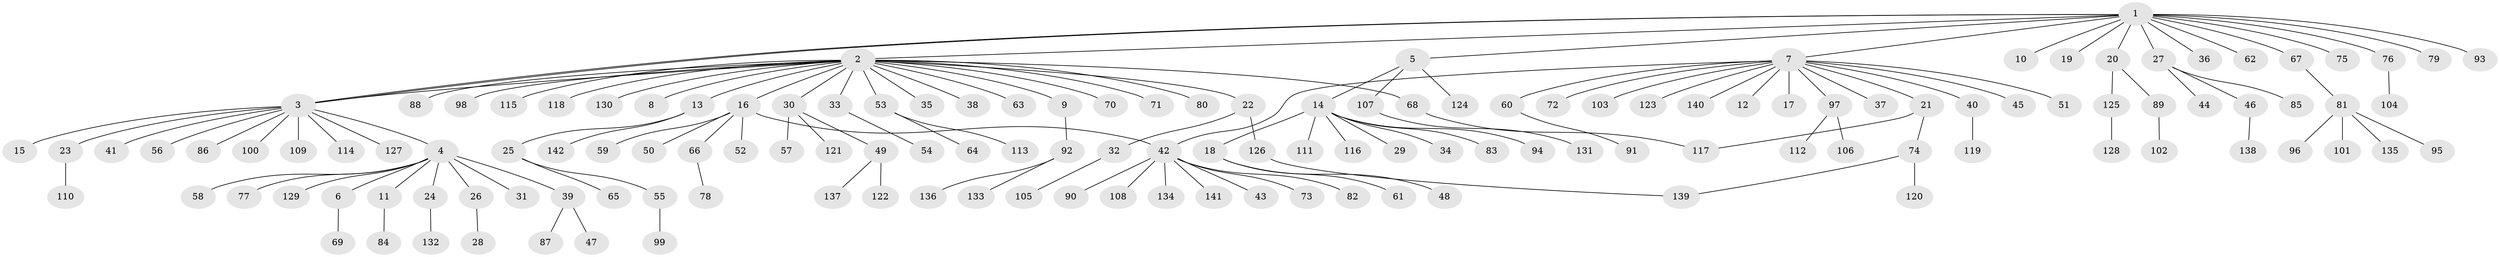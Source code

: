 // Generated by graph-tools (version 1.1) at 2025/11/02/27/25 16:11:10]
// undirected, 142 vertices, 146 edges
graph export_dot {
graph [start="1"]
  node [color=gray90,style=filled];
  1;
  2;
  3;
  4;
  5;
  6;
  7;
  8;
  9;
  10;
  11;
  12;
  13;
  14;
  15;
  16;
  17;
  18;
  19;
  20;
  21;
  22;
  23;
  24;
  25;
  26;
  27;
  28;
  29;
  30;
  31;
  32;
  33;
  34;
  35;
  36;
  37;
  38;
  39;
  40;
  41;
  42;
  43;
  44;
  45;
  46;
  47;
  48;
  49;
  50;
  51;
  52;
  53;
  54;
  55;
  56;
  57;
  58;
  59;
  60;
  61;
  62;
  63;
  64;
  65;
  66;
  67;
  68;
  69;
  70;
  71;
  72;
  73;
  74;
  75;
  76;
  77;
  78;
  79;
  80;
  81;
  82;
  83;
  84;
  85;
  86;
  87;
  88;
  89;
  90;
  91;
  92;
  93;
  94;
  95;
  96;
  97;
  98;
  99;
  100;
  101;
  102;
  103;
  104;
  105;
  106;
  107;
  108;
  109;
  110;
  111;
  112;
  113;
  114;
  115;
  116;
  117;
  118;
  119;
  120;
  121;
  122;
  123;
  124;
  125;
  126;
  127;
  128;
  129;
  130;
  131;
  132;
  133;
  134;
  135;
  136;
  137;
  138;
  139;
  140;
  141;
  142;
  1 -- 2;
  1 -- 3;
  1 -- 3;
  1 -- 5;
  1 -- 7;
  1 -- 10;
  1 -- 19;
  1 -- 20;
  1 -- 27;
  1 -- 36;
  1 -- 62;
  1 -- 67;
  1 -- 75;
  1 -- 76;
  1 -- 79;
  1 -- 93;
  2 -- 3;
  2 -- 8;
  2 -- 9;
  2 -- 13;
  2 -- 16;
  2 -- 22;
  2 -- 30;
  2 -- 33;
  2 -- 35;
  2 -- 38;
  2 -- 53;
  2 -- 63;
  2 -- 68;
  2 -- 70;
  2 -- 71;
  2 -- 80;
  2 -- 88;
  2 -- 98;
  2 -- 115;
  2 -- 118;
  2 -- 130;
  3 -- 4;
  3 -- 15;
  3 -- 23;
  3 -- 41;
  3 -- 56;
  3 -- 86;
  3 -- 100;
  3 -- 109;
  3 -- 114;
  3 -- 127;
  4 -- 6;
  4 -- 11;
  4 -- 24;
  4 -- 26;
  4 -- 31;
  4 -- 39;
  4 -- 58;
  4 -- 77;
  4 -- 129;
  5 -- 14;
  5 -- 107;
  5 -- 124;
  6 -- 69;
  7 -- 12;
  7 -- 17;
  7 -- 21;
  7 -- 37;
  7 -- 40;
  7 -- 42;
  7 -- 45;
  7 -- 51;
  7 -- 60;
  7 -- 72;
  7 -- 97;
  7 -- 103;
  7 -- 123;
  7 -- 140;
  9 -- 92;
  11 -- 84;
  13 -- 25;
  13 -- 142;
  14 -- 18;
  14 -- 29;
  14 -- 34;
  14 -- 83;
  14 -- 94;
  14 -- 111;
  14 -- 116;
  16 -- 42;
  16 -- 50;
  16 -- 52;
  16 -- 59;
  16 -- 66;
  18 -- 48;
  18 -- 61;
  20 -- 89;
  20 -- 125;
  21 -- 74;
  21 -- 117;
  22 -- 32;
  22 -- 126;
  23 -- 110;
  24 -- 132;
  25 -- 55;
  25 -- 65;
  26 -- 28;
  27 -- 44;
  27 -- 46;
  27 -- 85;
  30 -- 49;
  30 -- 57;
  30 -- 121;
  32 -- 105;
  33 -- 54;
  39 -- 47;
  39 -- 87;
  40 -- 119;
  42 -- 43;
  42 -- 73;
  42 -- 82;
  42 -- 90;
  42 -- 108;
  42 -- 134;
  42 -- 141;
  46 -- 138;
  49 -- 122;
  49 -- 137;
  53 -- 64;
  53 -- 113;
  55 -- 99;
  60 -- 91;
  66 -- 78;
  67 -- 81;
  68 -- 117;
  74 -- 120;
  74 -- 139;
  76 -- 104;
  81 -- 95;
  81 -- 96;
  81 -- 101;
  81 -- 135;
  89 -- 102;
  92 -- 133;
  92 -- 136;
  97 -- 106;
  97 -- 112;
  107 -- 131;
  125 -- 128;
  126 -- 139;
}
